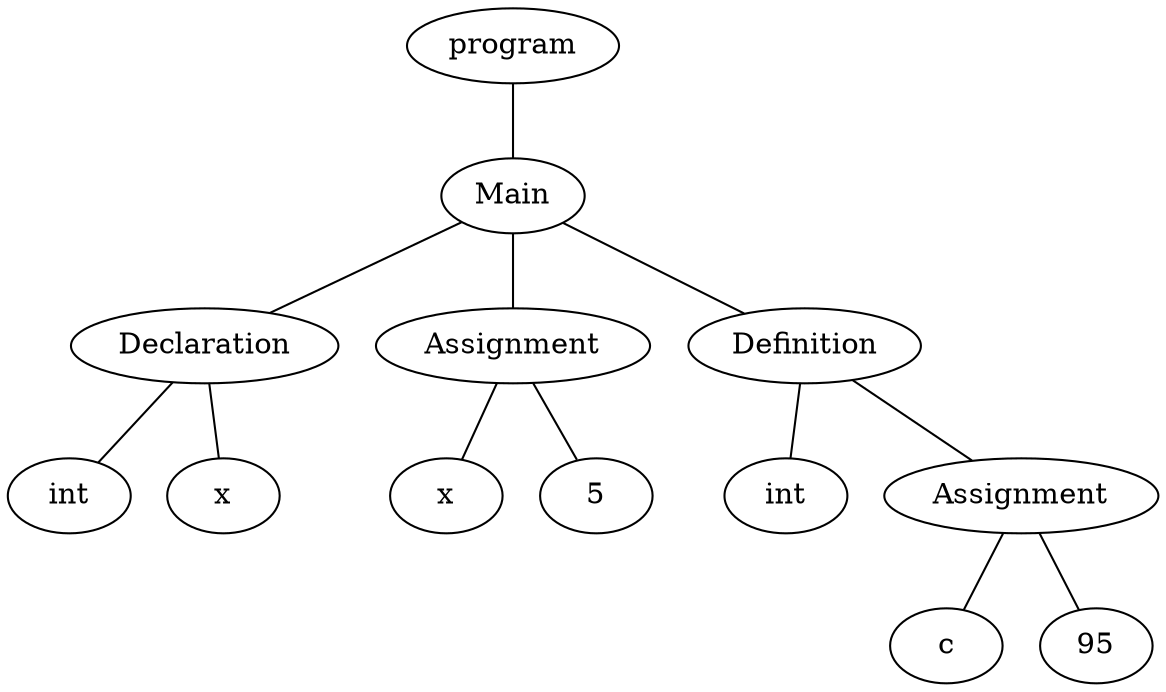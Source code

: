 graph AST {
0[label="program"];
1[label="Main"];
0 -- 1;
2[label="Declaration"];
1 -- 2;
3[label=" int "];
2 -- 3;
4[label="x"];
2 -- 4;
5[label="Assignment"];
1 -- 5;
6[label="x"];
5 -- 6;
7[label="5"];
5 -- 7;
8[label="Definition"];
1 -- 8;
9[label=" int "];
8 -- 9;
10[label="Assignment"];
8 -- 10;
11[label="c"];
10 -- 11;
12[label="95"];
10 -- 12;

}